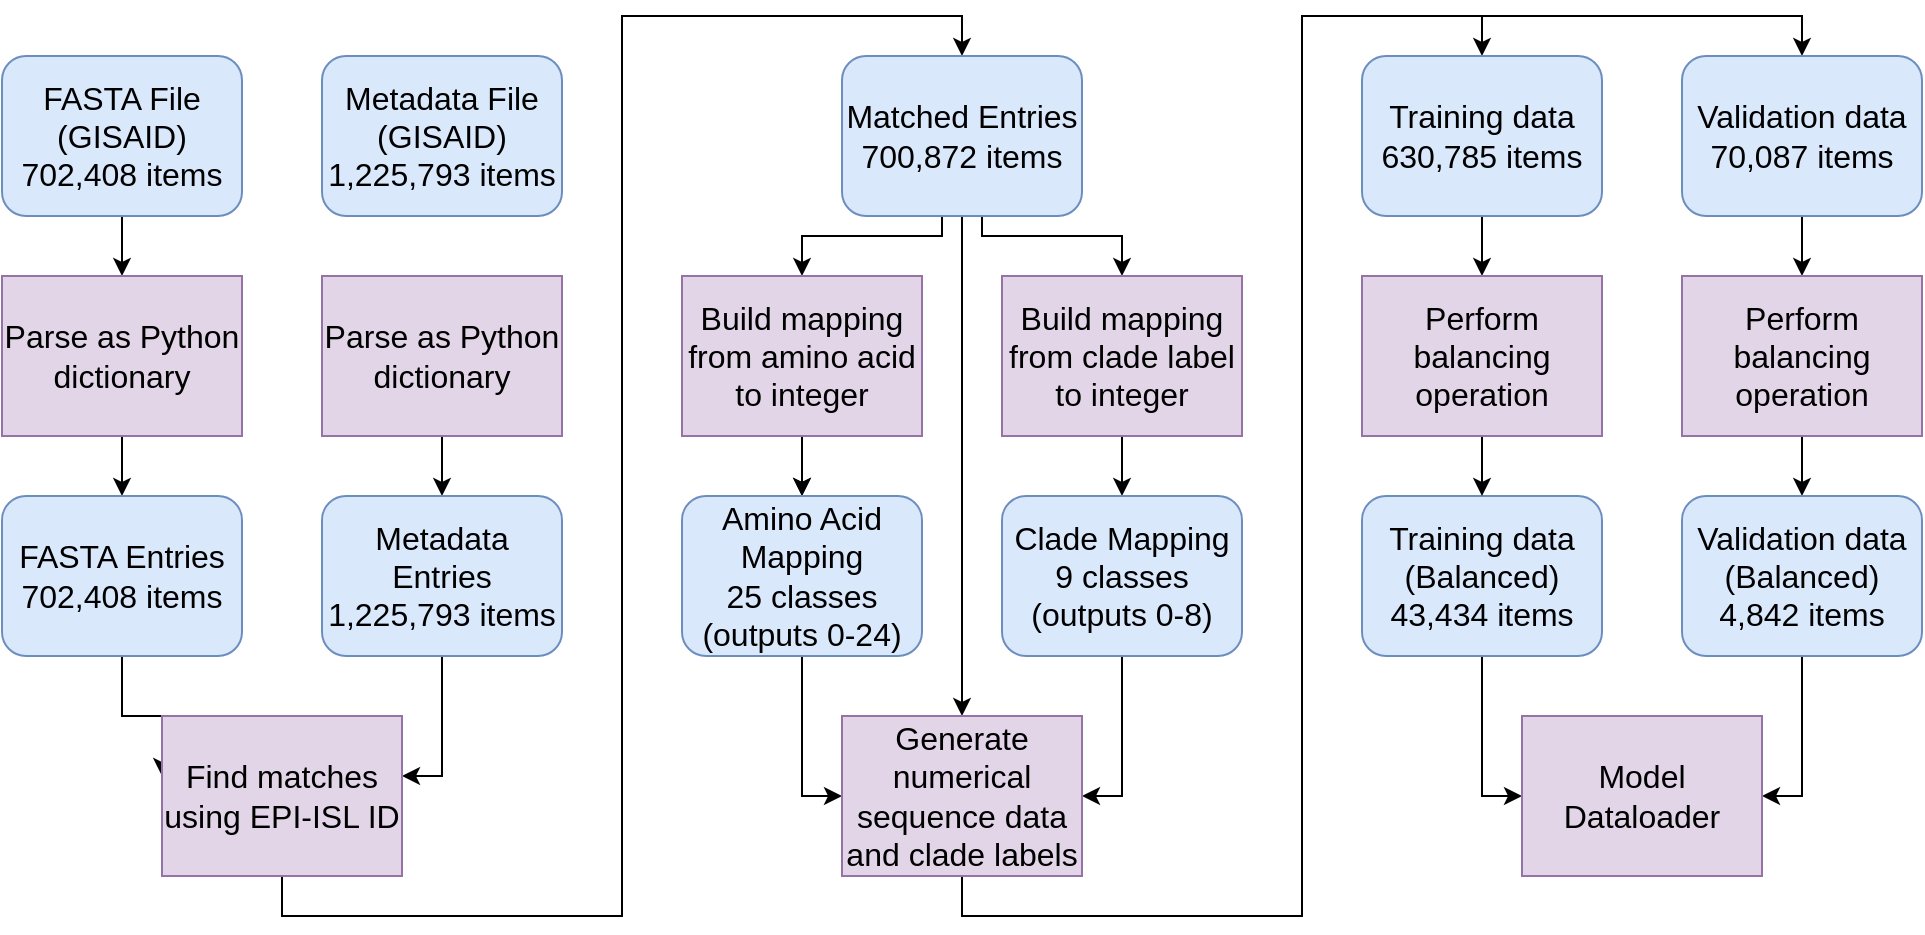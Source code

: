 <mxfile version="14.6.10" type="device"><diagram id="0AKWhjvSz1JVedJur7y2" name="Page-1"><mxGraphModel dx="1221" dy="645" grid="1" gridSize="10" guides="1" tooltips="1" connect="1" arrows="1" fold="1" page="1" pageScale="1" pageWidth="1100" pageHeight="850" math="0" shadow="0"><root><mxCell id="0"/><mxCell id="1" parent="0"/><mxCell id="eEl-d2LfUFqX7CQUN3ZN-21" value="" style="edgeStyle=orthogonalEdgeStyle;rounded=0;orthogonalLoop=1;jettySize=auto;html=1;fontSize=16;" edge="1" parent="1" source="eEl-d2LfUFqX7CQUN3ZN-2" target="eEl-d2LfUFqX7CQUN3ZN-8"><mxGeometry relative="1" as="geometry"/></mxCell><mxCell id="eEl-d2LfUFqX7CQUN3ZN-2" value="Parse as Python dictionary" style="rounded=0;whiteSpace=wrap;html=1;fontSize=16;" vertex="1" parent="1"><mxGeometry x="60" y="150" width="120" height="60" as="geometry"/></mxCell><mxCell id="eEl-d2LfUFqX7CQUN3ZN-3" value="" style="endArrow=classic;html=1;rounded=0;edgeStyle=orthogonalEdgeStyle;entryX=0.5;entryY=0;entryDx=0;entryDy=0;fontSize=16;" edge="1" parent="1" target="eEl-d2LfUFqX7CQUN3ZN-2"><mxGeometry relative="1" as="geometry"><mxPoint x="120" y="100" as="sourcePoint"/><mxPoint x="470" y="270" as="targetPoint"/><Array as="points"><mxPoint x="120" y="120"/><mxPoint x="120" y="120"/></Array></mxGeometry></mxCell><mxCell id="eEl-d2LfUFqX7CQUN3ZN-5" value="FASTA File&lt;br style=&quot;font-size: 16px;&quot;&gt;(GISAID)&lt;br style=&quot;font-size: 16px;&quot;&gt;702,408 items" style="rounded=1;whiteSpace=wrap;html=1;fillColor=#dae8fc;strokeColor=#6c8ebf;fontSize=16;" vertex="1" parent="1"><mxGeometry x="60" y="40" width="120" height="80" as="geometry"/></mxCell><mxCell id="eEl-d2LfUFqX7CQUN3ZN-30" value="" style="edgeStyle=orthogonalEdgeStyle;rounded=0;orthogonalLoop=1;jettySize=auto;html=1;fontSize=16;" edge="1" parent="1" source="eEl-d2LfUFqX7CQUN3ZN-6"><mxGeometry relative="1" as="geometry"><mxPoint x="280" y="120" as="targetPoint"/><Array as="points"><mxPoint x="280" y="120"/><mxPoint x="280" y="120"/></Array></mxGeometry></mxCell><mxCell id="eEl-d2LfUFqX7CQUN3ZN-6" value="Metadata File&lt;br style=&quot;font-size: 16px;&quot;&gt;(GISAID)&lt;br style=&quot;font-size: 16px;&quot;&gt;1,225,793 items" style="rounded=1;whiteSpace=wrap;html=1;fillColor=#dae8fc;strokeColor=#6c8ebf;fontSize=16;" vertex="1" parent="1"><mxGeometry x="220" y="40" width="120" height="80" as="geometry"/></mxCell><mxCell id="eEl-d2LfUFqX7CQUN3ZN-31" value="" style="edgeStyle=orthogonalEdgeStyle;rounded=0;orthogonalLoop=1;jettySize=auto;html=1;entryX=0.5;entryY=0;entryDx=0;entryDy=0;fontSize=16;" edge="1" parent="1" source="eEl-d2LfUFqX7CQUN3ZN-7" target="eEl-d2LfUFqX7CQUN3ZN-9"><mxGeometry relative="1" as="geometry"><mxPoint x="280" y="230" as="targetPoint"/></mxGeometry></mxCell><mxCell id="eEl-d2LfUFqX7CQUN3ZN-7" value="Parse as Python dictionary" style="rounded=0;whiteSpace=wrap;html=1;fontSize=16;" vertex="1" parent="1"><mxGeometry x="220" y="150" width="120" height="60" as="geometry"/></mxCell><mxCell id="eEl-d2LfUFqX7CQUN3ZN-20" value="" style="edgeStyle=orthogonalEdgeStyle;rounded=0;orthogonalLoop=1;jettySize=auto;html=1;entryX=0;entryY=0.5;entryDx=0;entryDy=0;fontSize=16;" edge="1" parent="1" source="eEl-d2LfUFqX7CQUN3ZN-8" target="eEl-d2LfUFqX7CQUN3ZN-10"><mxGeometry relative="1" as="geometry"><Array as="points"><mxPoint x="120" y="370"/></Array></mxGeometry></mxCell><mxCell id="eEl-d2LfUFqX7CQUN3ZN-8" value="FASTA Entries&lt;br style=&quot;font-size: 16px;&quot;&gt;702,408 items" style="rounded=1;whiteSpace=wrap;html=1;fillColor=#dae8fc;strokeColor=#6c8ebf;fontSize=16;" vertex="1" parent="1"><mxGeometry x="60" y="260" width="120" height="80" as="geometry"/></mxCell><mxCell id="eEl-d2LfUFqX7CQUN3ZN-32" value="" style="edgeStyle=orthogonalEdgeStyle;rounded=0;orthogonalLoop=1;jettySize=auto;html=1;entryX=1;entryY=0.5;entryDx=0;entryDy=0;fontSize=16;" edge="1" parent="1" source="eEl-d2LfUFqX7CQUN3ZN-9" target="eEl-d2LfUFqX7CQUN3ZN-10"><mxGeometry relative="1" as="geometry"/></mxCell><mxCell id="eEl-d2LfUFqX7CQUN3ZN-9" value="Metadata Entries&lt;br style=&quot;font-size: 16px;&quot;&gt;1,225,793 items" style="rounded=1;whiteSpace=wrap;html=1;fillColor=#dae8fc;strokeColor=#6c8ebf;fontSize=16;" vertex="1" parent="1"><mxGeometry x="220" y="260" width="120" height="80" as="geometry"/></mxCell><mxCell id="eEl-d2LfUFqX7CQUN3ZN-33" style="edgeStyle=orthogonalEdgeStyle;rounded=0;orthogonalLoop=1;jettySize=auto;html=1;exitX=0.5;exitY=1;exitDx=0;exitDy=0;entryX=0.5;entryY=0;entryDx=0;entryDy=0;fontSize=16;" edge="1" parent="1" source="eEl-d2LfUFqX7CQUN3ZN-10" target="eEl-d2LfUFqX7CQUN3ZN-11"><mxGeometry relative="1" as="geometry"><Array as="points"><mxPoint x="200" y="470"/><mxPoint x="370" y="470"/><mxPoint x="370" y="20"/><mxPoint x="540" y="20"/></Array></mxGeometry></mxCell><mxCell id="eEl-d2LfUFqX7CQUN3ZN-10" value="Find matches using EPI-ISL ID" style="rounded=0;whiteSpace=wrap;html=1;fontSize=16;" vertex="1" parent="1"><mxGeometry x="140" y="370" width="120" height="60" as="geometry"/></mxCell><mxCell id="eEl-d2LfUFqX7CQUN3ZN-36" style="edgeStyle=orthogonalEdgeStyle;rounded=0;orthogonalLoop=1;jettySize=auto;html=1;exitX=0.5;exitY=1;exitDx=0;exitDy=0;entryX=0.5;entryY=0;entryDx=0;entryDy=0;fontSize=16;" edge="1" parent="1" target="eEl-d2LfUFqX7CQUN3ZN-12"><mxGeometry relative="1" as="geometry"><mxPoint x="530" y="100" as="sourcePoint"/><Array as="points"><mxPoint x="530" y="130"/><mxPoint x="460" y="130"/></Array></mxGeometry></mxCell><mxCell id="eEl-d2LfUFqX7CQUN3ZN-37" style="edgeStyle=orthogonalEdgeStyle;rounded=0;orthogonalLoop=1;jettySize=auto;html=1;exitX=0.5;exitY=1;exitDx=0;exitDy=0;entryX=0.5;entryY=0;entryDx=0;entryDy=0;fontSize=16;" edge="1" parent="1" source="eEl-d2LfUFqX7CQUN3ZN-11" target="eEl-d2LfUFqX7CQUN3ZN-14"><mxGeometry relative="1" as="geometry"><Array as="points"><mxPoint x="540" y="100"/><mxPoint x="550" y="100"/><mxPoint x="550" y="130"/><mxPoint x="620" y="130"/></Array></mxGeometry></mxCell><mxCell id="eEl-d2LfUFqX7CQUN3ZN-42" style="edgeStyle=orthogonalEdgeStyle;rounded=0;orthogonalLoop=1;jettySize=auto;html=1;exitX=0.5;exitY=1;exitDx=0;exitDy=0;entryX=0.5;entryY=0;entryDx=0;entryDy=0;fontSize=16;" edge="1" parent="1" source="eEl-d2LfUFqX7CQUN3ZN-11" target="eEl-d2LfUFqX7CQUN3ZN-22"><mxGeometry relative="1" as="geometry"/></mxCell><mxCell id="eEl-d2LfUFqX7CQUN3ZN-11" value="Matched Entries&lt;br style=&quot;font-size: 16px;&quot;&gt;700,872 items" style="rounded=1;whiteSpace=wrap;html=1;fillColor=#dae8fc;strokeColor=#6c8ebf;fontSize=16;" vertex="1" parent="1"><mxGeometry x="480" y="40" width="120" height="80" as="geometry"/></mxCell><mxCell id="eEl-d2LfUFqX7CQUN3ZN-38" style="edgeStyle=orthogonalEdgeStyle;rounded=0;orthogonalLoop=1;jettySize=auto;html=1;exitX=0.5;exitY=1;exitDx=0;exitDy=0;entryX=0.5;entryY=0;entryDx=0;entryDy=0;fontSize=16;" edge="1" parent="1" target="eEl-d2LfUFqX7CQUN3ZN-15"><mxGeometry relative="1" as="geometry"><mxPoint x="460" y="240" as="sourcePoint"/></mxGeometry></mxCell><mxCell id="eEl-d2LfUFqX7CQUN3ZN-57" value="" style="edgeStyle=orthogonalEdgeStyle;rounded=0;orthogonalLoop=1;jettySize=auto;html=1;fontSize=16;" edge="1" parent="1" source="eEl-d2LfUFqX7CQUN3ZN-12" target="eEl-d2LfUFqX7CQUN3ZN-15"><mxGeometry relative="1" as="geometry"/></mxCell><mxCell id="eEl-d2LfUFqX7CQUN3ZN-12" value="Build mapping from amino acid to integer" style="rounded=0;whiteSpace=wrap;html=1;fillColor=#e1d5e7;strokeColor=#9673a6;fontSize=16;" vertex="1" parent="1"><mxGeometry x="400" y="150" width="120" height="80" as="geometry"/></mxCell><mxCell id="eEl-d2LfUFqX7CQUN3ZN-39" style="edgeStyle=orthogonalEdgeStyle;rounded=0;orthogonalLoop=1;jettySize=auto;html=1;exitX=0.5;exitY=1;exitDx=0;exitDy=0;entryX=0.5;entryY=0;entryDx=0;entryDy=0;fontSize=16;" edge="1" parent="1" source="eEl-d2LfUFqX7CQUN3ZN-14" target="eEl-d2LfUFqX7CQUN3ZN-16"><mxGeometry relative="1" as="geometry"><mxPoint x="620" y="240" as="sourcePoint"/></mxGeometry></mxCell><mxCell id="eEl-d2LfUFqX7CQUN3ZN-14" value="Build mapping from clade label to integer" style="rounded=0;whiteSpace=wrap;html=1;fillColor=#e1d5e7;strokeColor=#9673a6;fontSize=16;" vertex="1" parent="1"><mxGeometry x="560" y="150" width="120" height="80" as="geometry"/></mxCell><mxCell id="eEl-d2LfUFqX7CQUN3ZN-40" style="edgeStyle=orthogonalEdgeStyle;rounded=0;orthogonalLoop=1;jettySize=auto;html=1;exitX=0.5;exitY=1;exitDx=0;exitDy=0;entryX=0;entryY=0.5;entryDx=0;entryDy=0;fontSize=16;" edge="1" parent="1" source="eEl-d2LfUFqX7CQUN3ZN-15" target="eEl-d2LfUFqX7CQUN3ZN-22"><mxGeometry relative="1" as="geometry"/></mxCell><mxCell id="eEl-d2LfUFqX7CQUN3ZN-15" value="Amino Acid Mapping&lt;br style=&quot;font-size: 16px;&quot;&gt;25 classes&lt;br style=&quot;font-size: 16px;&quot;&gt;(outputs 0-24)" style="rounded=1;whiteSpace=wrap;html=1;fillColor=#dae8fc;strokeColor=#6c8ebf;fontSize=16;" vertex="1" parent="1"><mxGeometry x="400" y="260" width="120" height="80" as="geometry"/></mxCell><mxCell id="eEl-d2LfUFqX7CQUN3ZN-41" style="edgeStyle=orthogonalEdgeStyle;rounded=0;orthogonalLoop=1;jettySize=auto;html=1;exitX=0.5;exitY=1;exitDx=0;exitDy=0;entryX=1;entryY=0.5;entryDx=0;entryDy=0;fontSize=16;" edge="1" parent="1" source="eEl-d2LfUFqX7CQUN3ZN-16" target="eEl-d2LfUFqX7CQUN3ZN-22"><mxGeometry relative="1" as="geometry"/></mxCell><mxCell id="eEl-d2LfUFqX7CQUN3ZN-16" value="Clade Mapping&lt;br style=&quot;font-size: 16px;&quot;&gt;9 classes&lt;br style=&quot;font-size: 16px;&quot;&gt;(outputs 0-8)" style="rounded=1;whiteSpace=wrap;html=1;fillColor=#dae8fc;strokeColor=#6c8ebf;fontSize=16;" vertex="1" parent="1"><mxGeometry x="560" y="260" width="120" height="80" as="geometry"/></mxCell><mxCell id="eEl-d2LfUFqX7CQUN3ZN-43" style="edgeStyle=orthogonalEdgeStyle;rounded=0;orthogonalLoop=1;jettySize=auto;html=1;exitX=0.5;exitY=1;exitDx=0;exitDy=0;entryX=0.5;entryY=0;entryDx=0;entryDy=0;fontSize=16;" edge="1" parent="1" source="eEl-d2LfUFqX7CQUN3ZN-22" target="eEl-d2LfUFqX7CQUN3ZN-24"><mxGeometry relative="1" as="geometry"><Array as="points"><mxPoint x="540" y="470"/><mxPoint x="710" y="470"/><mxPoint x="710" y="20"/><mxPoint x="800" y="20"/></Array></mxGeometry></mxCell><mxCell id="eEl-d2LfUFqX7CQUN3ZN-44" style="edgeStyle=orthogonalEdgeStyle;rounded=0;orthogonalLoop=1;jettySize=auto;html=1;exitX=0.5;exitY=1;exitDx=0;exitDy=0;entryX=0.5;entryY=0;entryDx=0;entryDy=0;fontSize=16;" edge="1" parent="1" source="eEl-d2LfUFqX7CQUN3ZN-22" target="eEl-d2LfUFqX7CQUN3ZN-25"><mxGeometry relative="1" as="geometry"><Array as="points"><mxPoint x="540" y="470"/><mxPoint x="710" y="470"/><mxPoint x="710" y="20"/><mxPoint x="960" y="20"/></Array></mxGeometry></mxCell><mxCell id="eEl-d2LfUFqX7CQUN3ZN-22" value="Generate numerical sequence data and clade labels" style="rounded=0;whiteSpace=wrap;html=1;fillColor=#e1d5e7;strokeColor=#9673a6;fontSize=16;" vertex="1" parent="1"><mxGeometry x="480" y="370" width="120" height="80" as="geometry"/></mxCell><mxCell id="eEl-d2LfUFqX7CQUN3ZN-45" style="edgeStyle=orthogonalEdgeStyle;rounded=0;orthogonalLoop=1;jettySize=auto;html=1;exitX=0.5;exitY=1;exitDx=0;exitDy=0;entryX=0.5;entryY=0;entryDx=0;entryDy=0;fontSize=16;" edge="1" parent="1" source="eEl-d2LfUFqX7CQUN3ZN-24" target="eEl-d2LfUFqX7CQUN3ZN-27"><mxGeometry relative="1" as="geometry"/></mxCell><mxCell id="eEl-d2LfUFqX7CQUN3ZN-24" value="Training data&lt;br style=&quot;font-size: 16px;&quot;&gt;630,785 items" style="rounded=1;whiteSpace=wrap;html=1;fillColor=#dae8fc;strokeColor=#6c8ebf;fontSize=16;" vertex="1" parent="1"><mxGeometry x="740" y="40" width="120" height="80" as="geometry"/></mxCell><mxCell id="eEl-d2LfUFqX7CQUN3ZN-46" style="edgeStyle=orthogonalEdgeStyle;rounded=0;orthogonalLoop=1;jettySize=auto;html=1;exitX=0.5;exitY=1;exitDx=0;exitDy=0;entryX=0.5;entryY=0;entryDx=0;entryDy=0;fontSize=16;" edge="1" parent="1" source="eEl-d2LfUFqX7CQUN3ZN-25" target="eEl-d2LfUFqX7CQUN3ZN-28"><mxGeometry relative="1" as="geometry"/></mxCell><mxCell id="eEl-d2LfUFqX7CQUN3ZN-25" value="Validation data&lt;br style=&quot;font-size: 16px;&quot;&gt;70,087 items" style="rounded=1;whiteSpace=wrap;html=1;fillColor=#dae8fc;strokeColor=#6c8ebf;fontSize=16;" vertex="1" parent="1"><mxGeometry x="900" y="40" width="120" height="80" as="geometry"/></mxCell><mxCell id="eEl-d2LfUFqX7CQUN3ZN-55" style="edgeStyle=orthogonalEdgeStyle;rounded=0;orthogonalLoop=1;jettySize=auto;html=1;exitX=0.5;exitY=1;exitDx=0;exitDy=0;entryX=0;entryY=0.5;entryDx=0;entryDy=0;fontSize=16;" edge="1" parent="1" source="eEl-d2LfUFqX7CQUN3ZN-26" target="eEl-d2LfUFqX7CQUN3ZN-52"><mxGeometry relative="1" as="geometry"/></mxCell><mxCell id="eEl-d2LfUFqX7CQUN3ZN-26" value="Training data&lt;br style=&quot;font-size: 16px;&quot;&gt;(Balanced)&lt;br style=&quot;font-size: 16px;&quot;&gt;43,434 items" style="rounded=1;whiteSpace=wrap;html=1;fillColor=#dae8fc;strokeColor=#6c8ebf;fontSize=16;" vertex="1" parent="1"><mxGeometry x="740" y="260" width="120" height="80" as="geometry"/></mxCell><mxCell id="eEl-d2LfUFqX7CQUN3ZN-47" style="edgeStyle=orthogonalEdgeStyle;rounded=0;orthogonalLoop=1;jettySize=auto;html=1;exitX=0.5;exitY=1;exitDx=0;exitDy=0;entryX=0.5;entryY=0;entryDx=0;entryDy=0;fontSize=16;" edge="1" parent="1" source="eEl-d2LfUFqX7CQUN3ZN-27" target="eEl-d2LfUFqX7CQUN3ZN-26"><mxGeometry relative="1" as="geometry"><mxPoint x="800" y="240" as="sourcePoint"/><Array as="points"/></mxGeometry></mxCell><mxCell id="eEl-d2LfUFqX7CQUN3ZN-27" value="Perform balancing operation" style="rounded=0;whiteSpace=wrap;html=1;fillColor=#e1d5e7;strokeColor=#9673a6;fontSize=16;" vertex="1" parent="1"><mxGeometry x="740" y="150" width="120" height="80" as="geometry"/></mxCell><mxCell id="eEl-d2LfUFqX7CQUN3ZN-48" style="edgeStyle=orthogonalEdgeStyle;rounded=0;orthogonalLoop=1;jettySize=auto;html=1;exitX=0.5;exitY=1;exitDx=0;exitDy=0;entryX=0.5;entryY=0;entryDx=0;entryDy=0;fontSize=16;" edge="1" parent="1" source="eEl-d2LfUFqX7CQUN3ZN-28" target="eEl-d2LfUFqX7CQUN3ZN-29"><mxGeometry relative="1" as="geometry"><mxPoint x="960" y="240" as="sourcePoint"/></mxGeometry></mxCell><mxCell id="eEl-d2LfUFqX7CQUN3ZN-28" value="Perform balancing operation" style="rounded=0;whiteSpace=wrap;html=1;fillColor=#e1d5e7;strokeColor=#9673a6;fontSize=16;" vertex="1" parent="1"><mxGeometry x="900" y="150" width="120" height="80" as="geometry"/></mxCell><mxCell id="eEl-d2LfUFqX7CQUN3ZN-56" style="edgeStyle=orthogonalEdgeStyle;rounded=0;orthogonalLoop=1;jettySize=auto;html=1;exitX=0.5;exitY=1;exitDx=0;exitDy=0;entryX=1;entryY=0.5;entryDx=0;entryDy=0;fontSize=16;" edge="1" parent="1" source="eEl-d2LfUFqX7CQUN3ZN-29" target="eEl-d2LfUFqX7CQUN3ZN-52"><mxGeometry relative="1" as="geometry"/></mxCell><mxCell id="eEl-d2LfUFqX7CQUN3ZN-29" value="Validation data&lt;br style=&quot;font-size: 16px;&quot;&gt;(Balanced)&lt;br style=&quot;font-size: 16px;&quot;&gt;4,842 items" style="rounded=1;whiteSpace=wrap;html=1;fillColor=#dae8fc;strokeColor=#6c8ebf;fontSize=16;" vertex="1" parent="1"><mxGeometry x="900" y="260" width="120" height="80" as="geometry"/></mxCell><mxCell id="eEl-d2LfUFqX7CQUN3ZN-49" value="Parse as Python dictionary" style="rounded=0;whiteSpace=wrap;html=1;fillColor=#e1d5e7;strokeColor=#9673a6;fontSize=16;" vertex="1" parent="1"><mxGeometry x="60" y="150" width="120" height="80" as="geometry"/></mxCell><mxCell id="eEl-d2LfUFqX7CQUN3ZN-50" value="Parse as Python dictionary" style="rounded=0;whiteSpace=wrap;html=1;fillColor=#e1d5e7;strokeColor=#9673a6;fontSize=16;" vertex="1" parent="1"><mxGeometry x="220" y="150" width="120" height="80" as="geometry"/></mxCell><mxCell id="eEl-d2LfUFqX7CQUN3ZN-51" value="Find matches using EPI-ISL ID" style="rounded=0;whiteSpace=wrap;html=1;fillColor=#e1d5e7;strokeColor=#9673a6;fontSize=16;" vertex="1" parent="1"><mxGeometry x="140" y="370" width="120" height="80" as="geometry"/></mxCell><mxCell id="eEl-d2LfUFqX7CQUN3ZN-52" value="Model Dataloader" style="rounded=0;whiteSpace=wrap;html=1;fillColor=#e1d5e7;strokeColor=#9673a6;fontSize=16;" vertex="1" parent="1"><mxGeometry x="820" y="370" width="120" height="80" as="geometry"/></mxCell></root></mxGraphModel></diagram></mxfile>